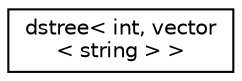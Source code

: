 digraph "Graphical Class Hierarchy"
{
  edge [fontname="Helvetica",fontsize="10",labelfontname="Helvetica",labelfontsize="10"];
  node [fontname="Helvetica",fontsize="10",shape=record];
  rankdir="LR";
  Node1 [label="dstree\< int, vector\l\< string \> \>",height=0.2,width=0.4,color="black", fillcolor="white", style="filled",URL="$classdstree.html"];
}
